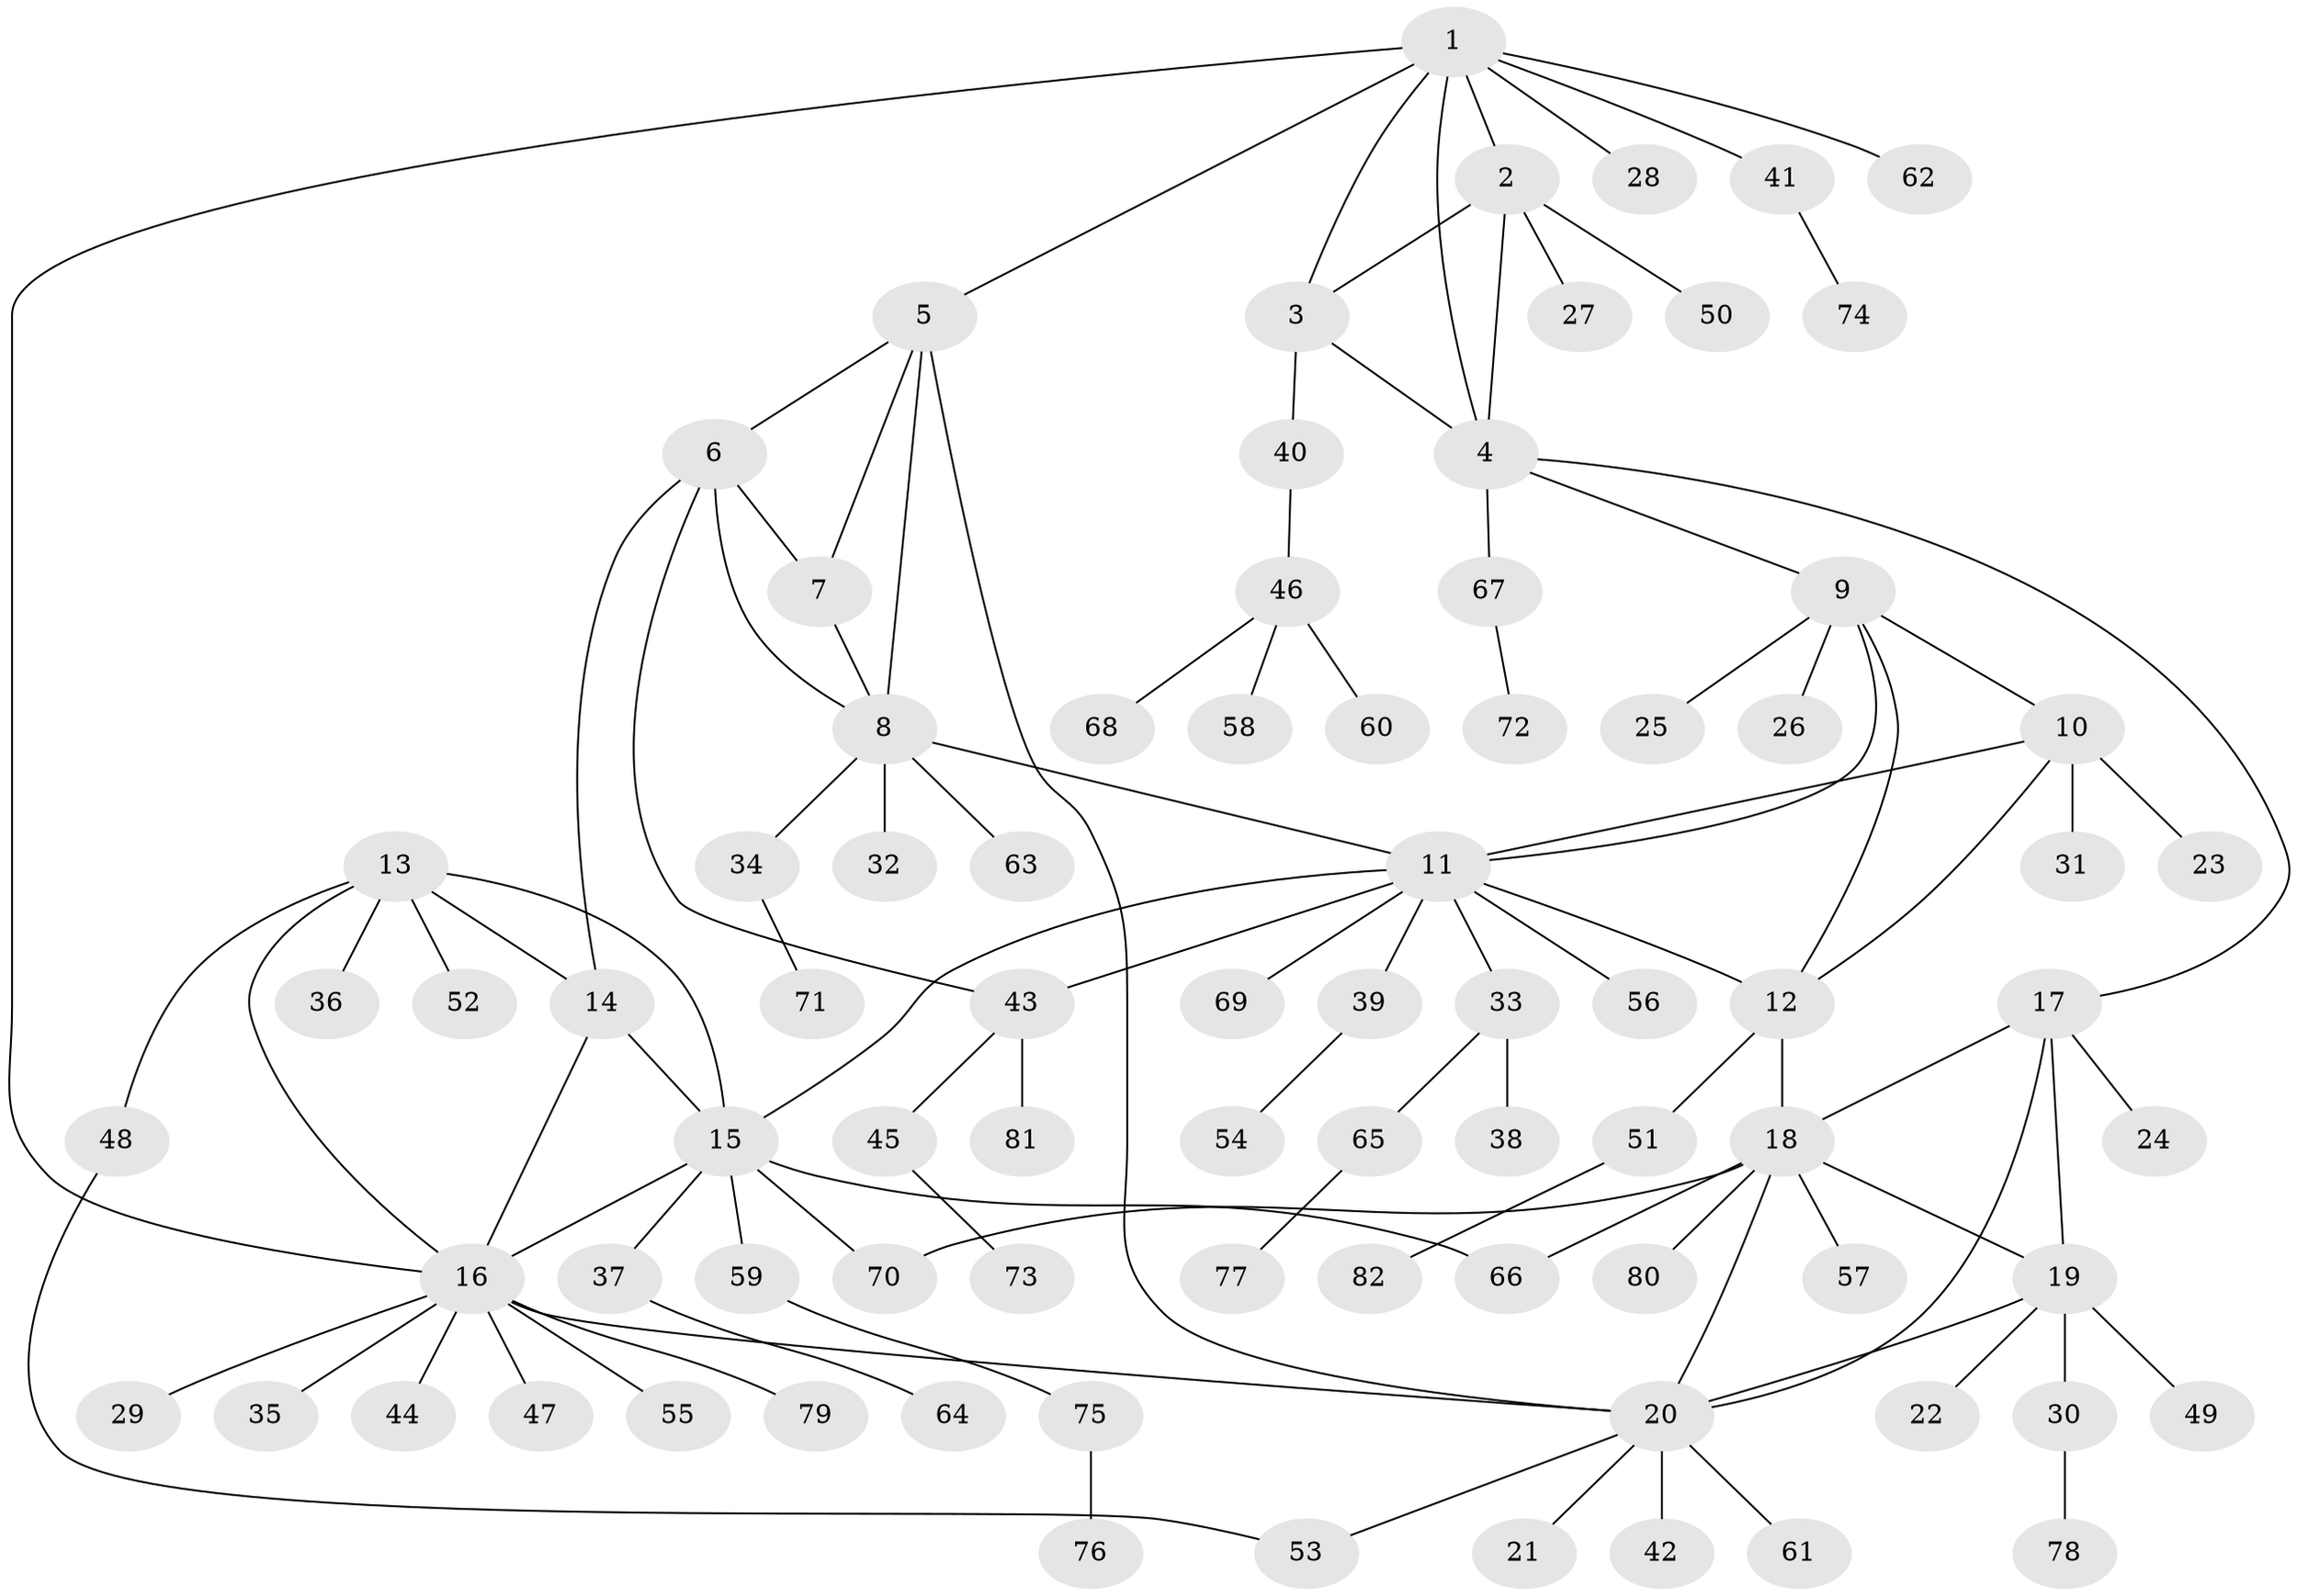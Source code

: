 // coarse degree distribution, {4: 0.09375, 3: 0.03125, 1: 0.71875, 5: 0.09375, 9: 0.03125, 12: 0.03125}
// Generated by graph-tools (version 1.1) at 2025/59/03/04/25 21:59:01]
// undirected, 82 vertices, 106 edges
graph export_dot {
graph [start="1"]
  node [color=gray90,style=filled];
  1;
  2;
  3;
  4;
  5;
  6;
  7;
  8;
  9;
  10;
  11;
  12;
  13;
  14;
  15;
  16;
  17;
  18;
  19;
  20;
  21;
  22;
  23;
  24;
  25;
  26;
  27;
  28;
  29;
  30;
  31;
  32;
  33;
  34;
  35;
  36;
  37;
  38;
  39;
  40;
  41;
  42;
  43;
  44;
  45;
  46;
  47;
  48;
  49;
  50;
  51;
  52;
  53;
  54;
  55;
  56;
  57;
  58;
  59;
  60;
  61;
  62;
  63;
  64;
  65;
  66;
  67;
  68;
  69;
  70;
  71;
  72;
  73;
  74;
  75;
  76;
  77;
  78;
  79;
  80;
  81;
  82;
  1 -- 2;
  1 -- 3;
  1 -- 4;
  1 -- 5;
  1 -- 16;
  1 -- 28;
  1 -- 41;
  1 -- 62;
  2 -- 3;
  2 -- 4;
  2 -- 27;
  2 -- 50;
  3 -- 4;
  3 -- 40;
  4 -- 9;
  4 -- 17;
  4 -- 67;
  5 -- 6;
  5 -- 7;
  5 -- 8;
  5 -- 20;
  6 -- 7;
  6 -- 8;
  6 -- 14;
  6 -- 43;
  7 -- 8;
  8 -- 11;
  8 -- 32;
  8 -- 34;
  8 -- 63;
  9 -- 10;
  9 -- 11;
  9 -- 12;
  9 -- 25;
  9 -- 26;
  10 -- 11;
  10 -- 12;
  10 -- 23;
  10 -- 31;
  11 -- 12;
  11 -- 15;
  11 -- 33;
  11 -- 39;
  11 -- 43;
  11 -- 56;
  11 -- 69;
  12 -- 18;
  12 -- 51;
  13 -- 14;
  13 -- 15;
  13 -- 16;
  13 -- 36;
  13 -- 48;
  13 -- 52;
  14 -- 15;
  14 -- 16;
  15 -- 16;
  15 -- 37;
  15 -- 59;
  15 -- 66;
  15 -- 70;
  16 -- 20;
  16 -- 29;
  16 -- 35;
  16 -- 44;
  16 -- 47;
  16 -- 55;
  16 -- 79;
  17 -- 18;
  17 -- 19;
  17 -- 20;
  17 -- 24;
  18 -- 19;
  18 -- 20;
  18 -- 57;
  18 -- 66;
  18 -- 70;
  18 -- 80;
  19 -- 20;
  19 -- 22;
  19 -- 30;
  19 -- 49;
  20 -- 21;
  20 -- 42;
  20 -- 53;
  20 -- 61;
  30 -- 78;
  33 -- 38;
  33 -- 65;
  34 -- 71;
  37 -- 64;
  39 -- 54;
  40 -- 46;
  41 -- 74;
  43 -- 45;
  43 -- 81;
  45 -- 73;
  46 -- 58;
  46 -- 60;
  46 -- 68;
  48 -- 53;
  51 -- 82;
  59 -- 75;
  65 -- 77;
  67 -- 72;
  75 -- 76;
}
